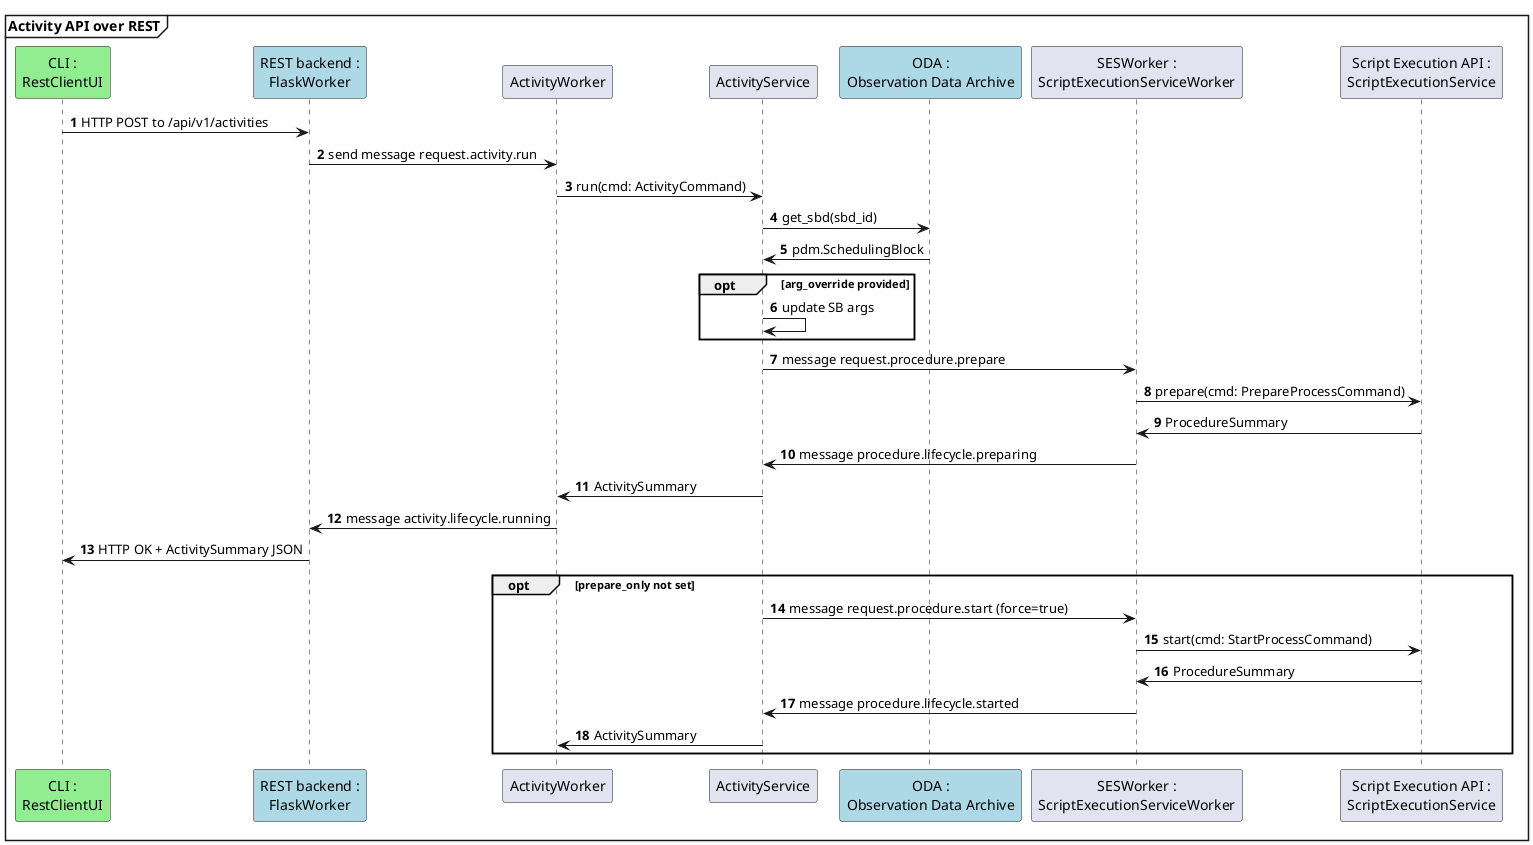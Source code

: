 @startuml
'https://plantuml.com/sequence-diagram


mainframe **Activity API over REST**

autonumber

participant cli as "CLI :\nRestClientUI" #lightgreen
participant FlaskWorker as "REST backend :\nFlaskWorker" #lightblue
participant ActivityWorker
participant ActivityService
participant ODA as "ODA :\nObservation Data Archive" #lightblue
participant ScriptExecutionServiceWorker as "SESWorker :\nScriptExecutionServiceWorker"
participant ScriptExecutionService as "Script Execution API :\nScriptExecutionService"

cli -> FlaskWorker: HTTP POST to /api/v1/activities

FlaskWorker -> ActivityWorker: send message request.activity.run

ActivityWorker -> ActivityService: run(cmd: ActivityCommand)

ActivityService -> ODA: get_sbd(sbd_id)
ODA -> ActivityService: pdm.SchedulingBlock
opt arg_override provided
ActivityService -> ActivityService: update SB args
end

ActivityService -> ScriptExecutionServiceWorker: message request.procedure.prepare

ScriptExecutionServiceWorker -> ScriptExecutionService: prepare(cmd: PrepareProcessCommand)

ScriptExecutionService -> ScriptExecutionServiceWorker: ProcedureSummary

ScriptExecutionServiceWorker -> ActivityService: message procedure.lifecycle.preparing

ActivityService -> ActivityWorker: ActivitySummary

ActivityWorker -> FlaskWorker: message activity.lifecycle.running

cli <- FlaskWorker: HTTP OK + ActivitySummary JSON

opt prepare_only not set
ActivityService -> ScriptExecutionServiceWorker: message request.procedure.start (force=true)

ScriptExecutionServiceWorker -> ScriptExecutionService: start(cmd: StartProcessCommand)

ScriptExecutionService -> ScriptExecutionServiceWorker: ProcedureSummary

ScriptExecutionServiceWorker -> ActivityService: message procedure.lifecycle.started

ActivityService -> ActivityWorker: ActivitySummary

end

@enduml
